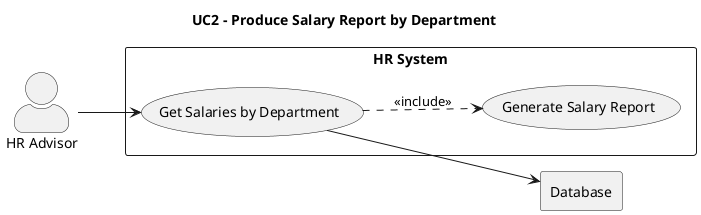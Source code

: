 @startuml
title UC2 – Produce Salary Report by Department
left to right direction
skinparam actorStyle awesome

actor HR as "HR Advisor"
rectangle Database
rectangle "HR System" {
  usecase UC2 as "Get Salaries by Department"
  usecase UC_Report as "Generate Salary Report"
}

HR --> UC2
UC2 ..> UC_Report : <<include>>
UC2 --> Database
@enduml